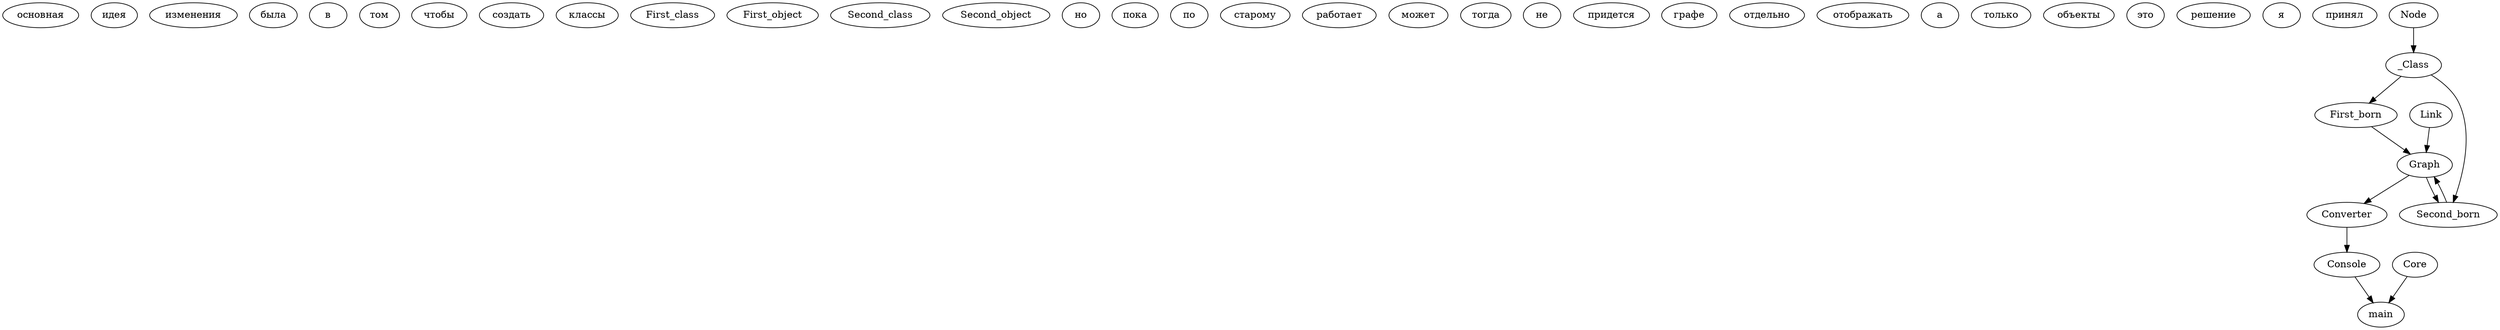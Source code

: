 digraph G {

  основная идея изменения была в том, чтобы создать классы
  First_class
  First_object

  Second_class
  Second_object

  но пока по старому работает

  может тогда не придется в графе отдельно классы отображать, а только объекты
  но это решение я пока не принял


  "Node"->"_Class"
  "_Class"->"First_born"
  "_Class"->"Second_born"


  "Core"->"main"
  "Console"->"main"
  "Converter"->"Console"
  "Graph"->"Converter"
  "Link"->"Graph"
  "First_born"->"Graph"
  "Second_born"->"Graph"
  
  
  "Graph"->"Second_born"
}